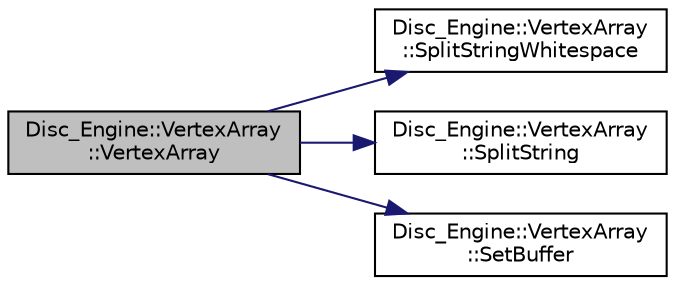 digraph "Disc_Engine::VertexArray::VertexArray"
{
  edge [fontname="Helvetica",fontsize="10",labelfontname="Helvetica",labelfontsize="10"];
  node [fontname="Helvetica",fontsize="10",shape=record];
  rankdir="LR";
  Node2 [label="Disc_Engine::VertexArray\l::VertexArray",height=0.2,width=0.4,color="black", fillcolor="grey75", style="filled", fontcolor="black"];
  Node2 -> Node3 [color="midnightblue",fontsize="10",style="solid",fontname="Helvetica"];
  Node3 [label="Disc_Engine::VertexArray\l::SplitStringWhitespace",height=0.2,width=0.4,color="black", fillcolor="white", style="filled",URL="$class_disc___engine_1_1_vertex_array.html#ada4ca194c3941ef272072f606b9f94a9"];
  Node2 -> Node4 [color="midnightblue",fontsize="10",style="solid",fontname="Helvetica"];
  Node4 [label="Disc_Engine::VertexArray\l::SplitString",height=0.2,width=0.4,color="black", fillcolor="white", style="filled",URL="$class_disc___engine_1_1_vertex_array.html#a70a7cd4a70803ed704ecf0c4f9f35e28"];
  Node2 -> Node5 [color="midnightblue",fontsize="10",style="solid",fontname="Helvetica"];
  Node5 [label="Disc_Engine::VertexArray\l::SetBuffer",height=0.2,width=0.4,color="black", fillcolor="white", style="filled",URL="$class_disc___engine_1_1_vertex_array.html#a4e37246586ba4eca3a7734b050319a39"];
}
